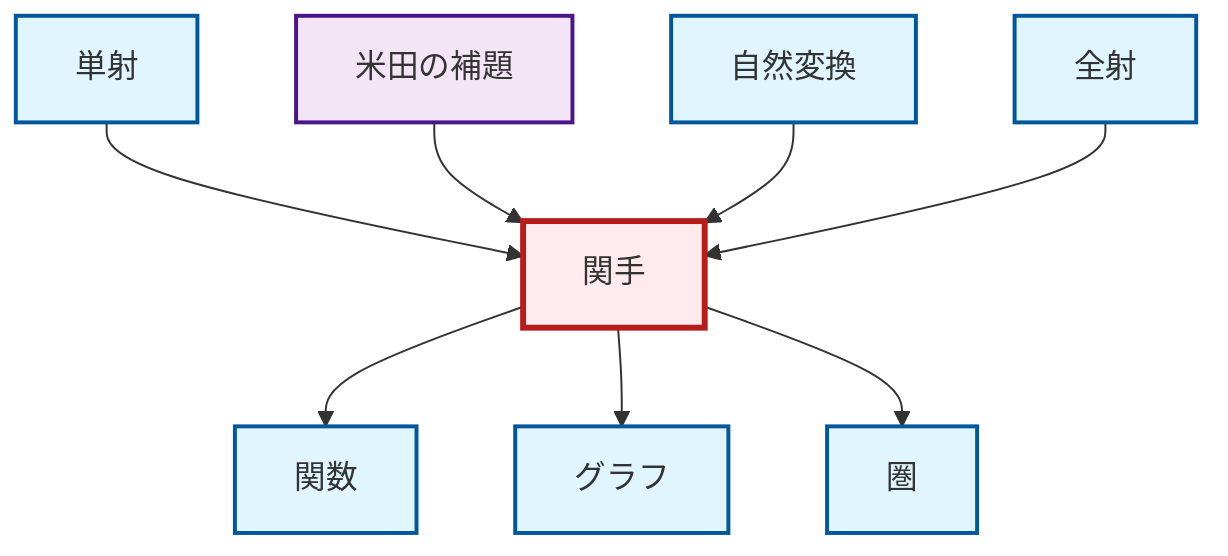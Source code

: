 graph TD
    classDef definition fill:#e1f5fe,stroke:#01579b,stroke-width:2px
    classDef theorem fill:#f3e5f5,stroke:#4a148c,stroke-width:2px
    classDef axiom fill:#fff3e0,stroke:#e65100,stroke-width:2px
    classDef example fill:#e8f5e9,stroke:#1b5e20,stroke-width:2px
    classDef current fill:#ffebee,stroke:#b71c1c,stroke-width:3px
    def-epimorphism["全射"]:::definition
    def-functor["関手"]:::definition
    def-function["関数"]:::definition
    thm-yoneda["米田の補題"]:::theorem
    def-monomorphism["単射"]:::definition
    def-category["圏"]:::definition
    def-natural-transformation["自然変換"]:::definition
    def-graph["グラフ"]:::definition
    def-monomorphism --> def-functor
    thm-yoneda --> def-functor
    def-natural-transformation --> def-functor
    def-functor --> def-function
    def-epimorphism --> def-functor
    def-functor --> def-graph
    def-functor --> def-category
    class def-functor current